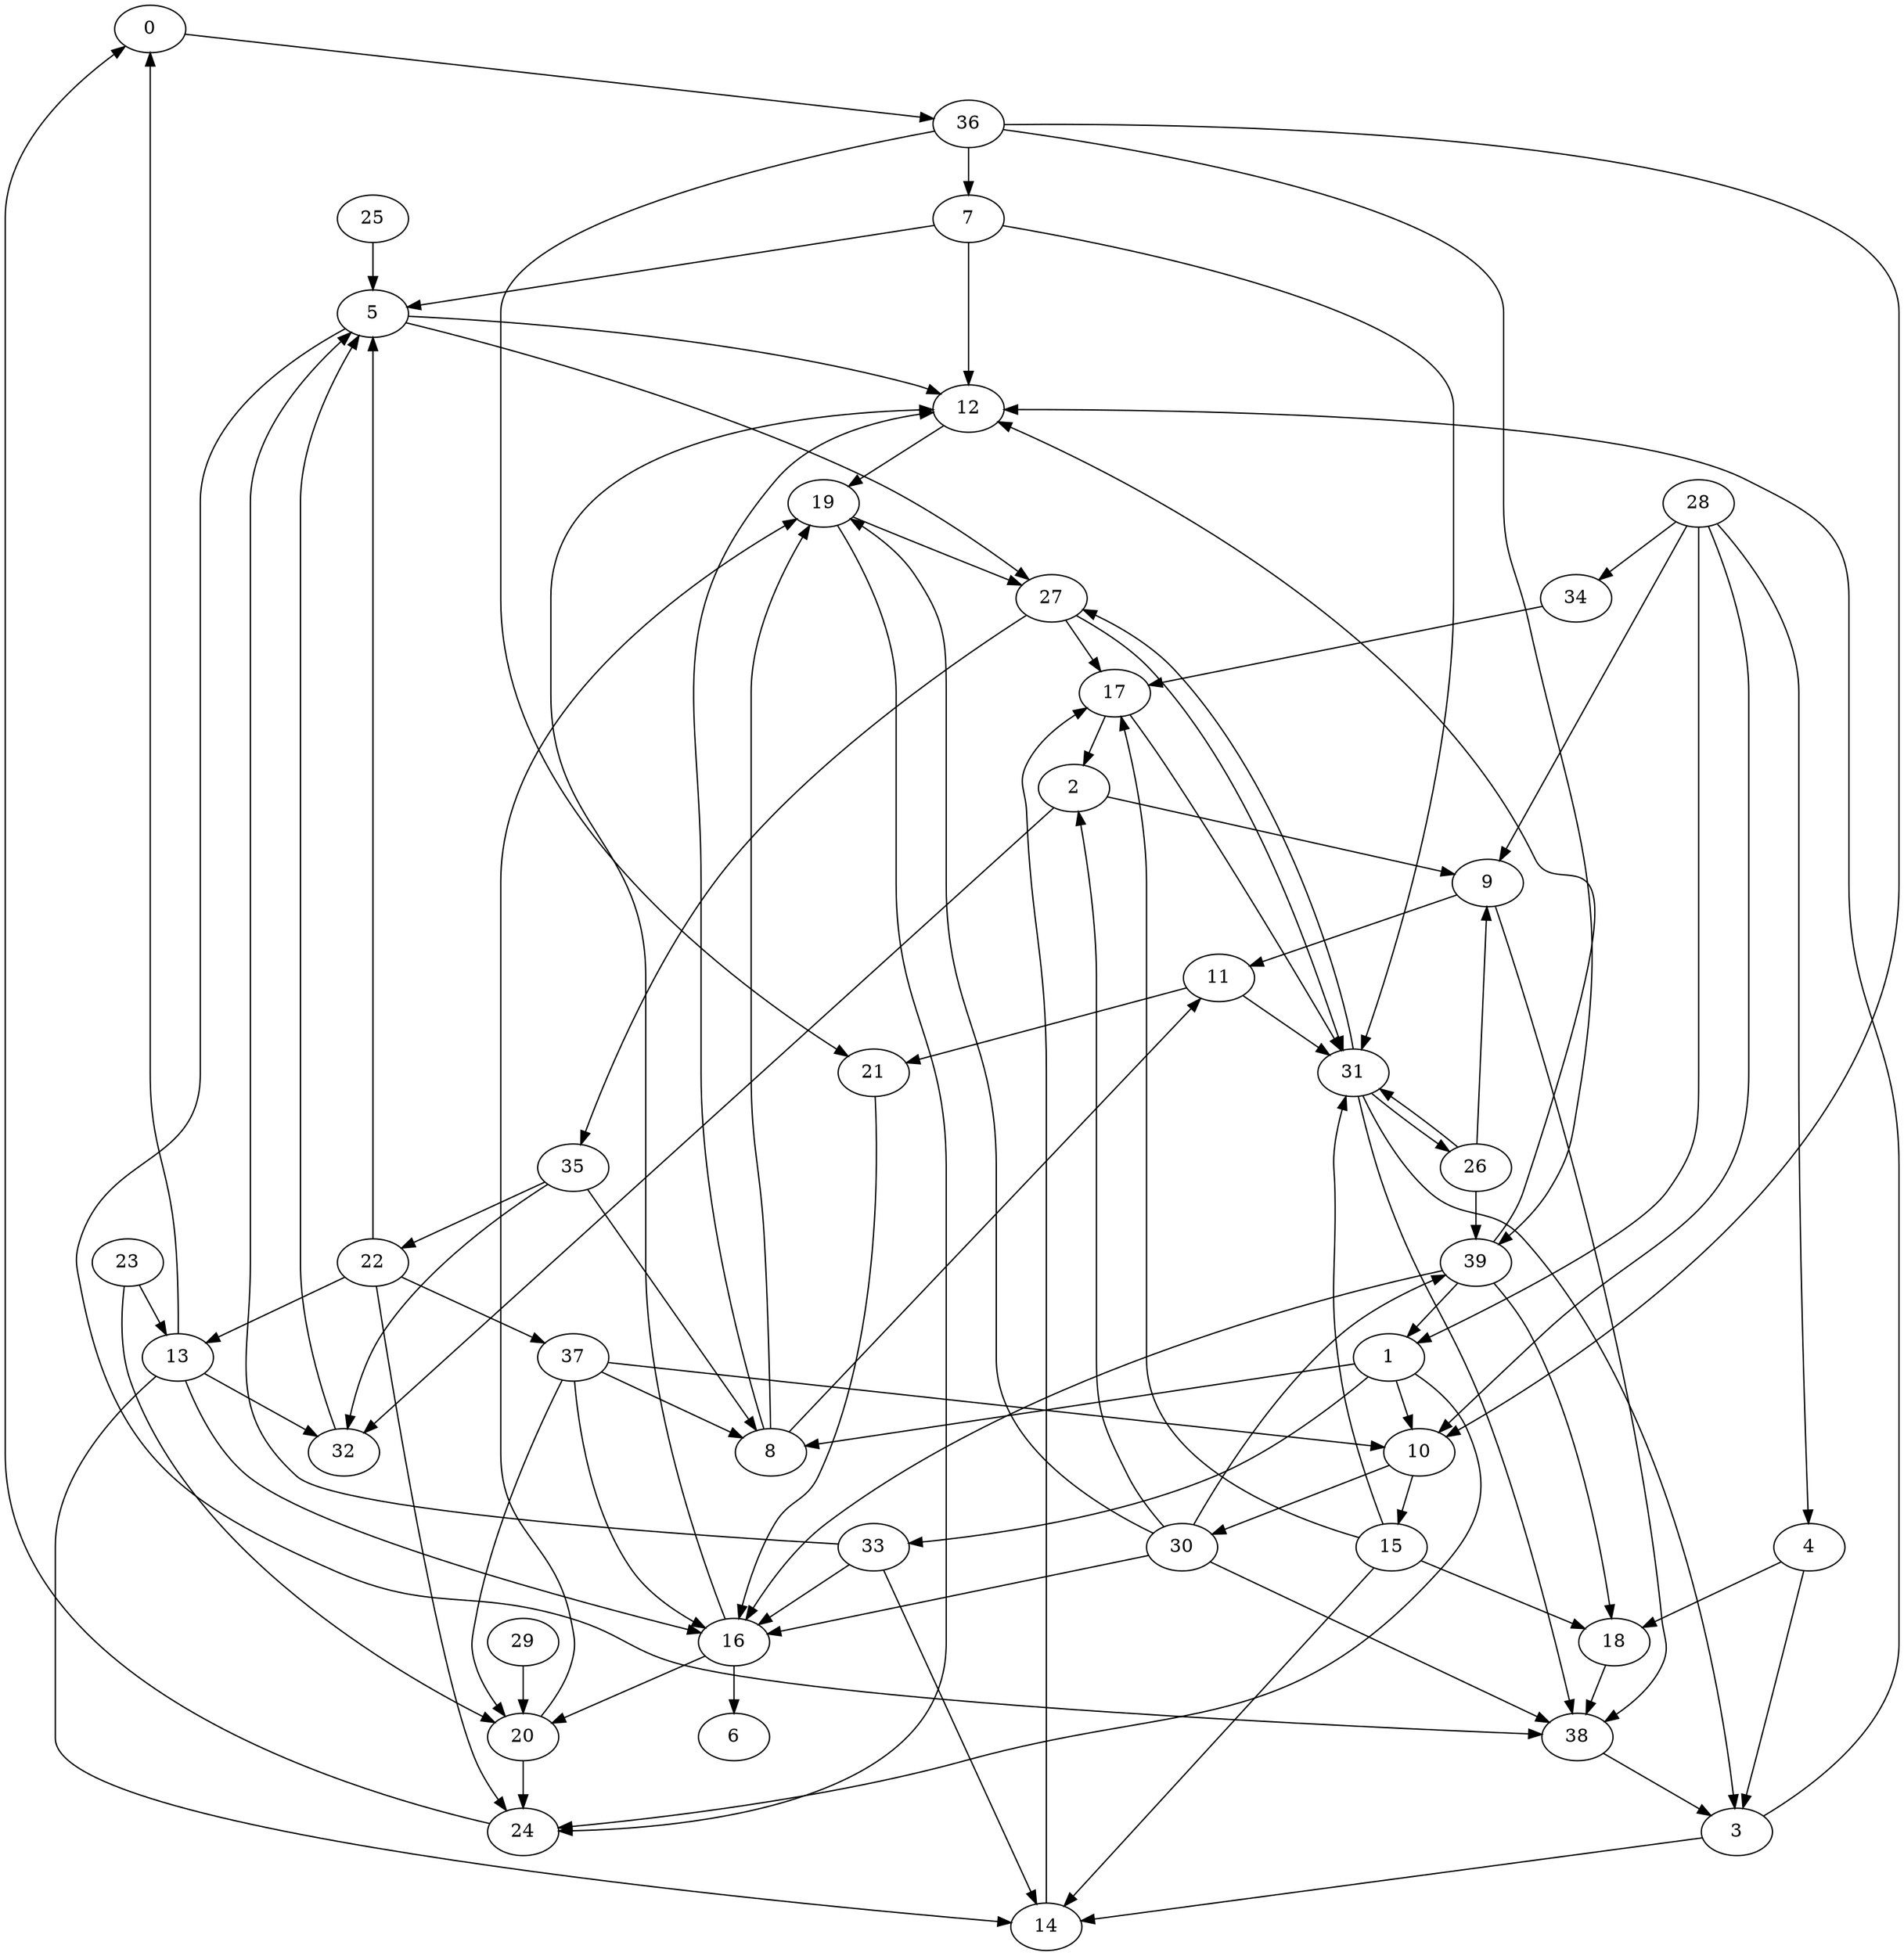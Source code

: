 digraph my_graph {
0;
1;
2;
3;
4;
5;
6;
7;
8;
9;
10;
11;
12;
13;
14;
15;
16;
17;
18;
19;
20;
21;
22;
23;
24;
25;
26;
27;
28;
29;
30;
31;
32;
33;
34;
35;
36;
37;
38;
39;
9->38
5->38
1->10
39->18
17->31
15->17
36->39
28->9
31->3
28->10
30->38
35->32
8->19
32->5
3->14
30->16
13->14
26->39
39->16
11->31
22->5
22->13
27->17
16->6
26->9
28->1
23->13
15->31
19->27
14->17
17->2
12->19
29->20
4->18
37->16
31->26
16->12
34->17
13->16
21->16
27->31
31->38
20->24
5->27
8->11
10->15
37->10
35->8
1->33
4->3
24->0
31->27
0->36
13->0
1->24
20->19
16->20
15->14
35->22
8->12
23->20
5->12
28->4
9->11
19->24
10->30
39->12
3->12
33->16
18->38
22->24
2->32
30->39
26->31
37->20
13->32
33->14
27->35
11->21
15->18
2->9
25->5
30->2
7->12
7->5
28->34
22->37
1->8
36->7
37->8
38->3
30->19
39->1
36->21
7->31
36->10
33->5
}